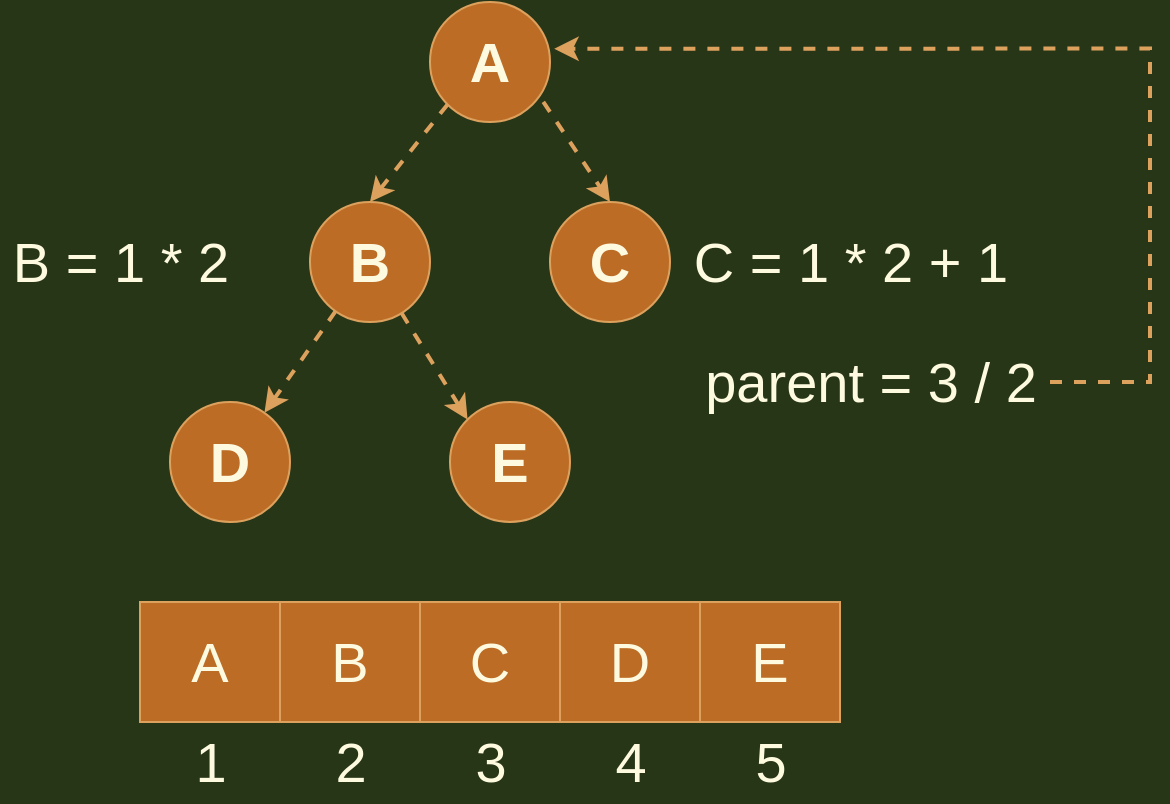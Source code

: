 <mxfile version="18.0.4" type="github">
  <diagram id="Zk43_WUP__yVlsJPUqU2" name="第 1 页">
    <mxGraphModel dx="891" dy="643" grid="1" gridSize="10" guides="1" tooltips="1" connect="1" arrows="1" fold="1" page="1" pageScale="1" pageWidth="827" pageHeight="1169" background="#283618" math="0" shadow="0">
      <root>
        <mxCell id="0" />
        <mxCell id="1" parent="0" />
        <mxCell id="1oYq_vX_w6ZnTFW1Dtia-6" style="orthogonalLoop=1;jettySize=auto;html=1;exitX=0;exitY=1;exitDx=0;exitDy=0;entryX=0.5;entryY=0;entryDx=0;entryDy=0;fontSize=28;strokeWidth=2;rounded=0;elbow=vertical;dashed=1;sketch=0;shadow=0;strokeColor=#DDA15E;fontColor=#FEFAE0;labelBackgroundColor=#283618;" edge="1" parent="1" source="1oYq_vX_w6ZnTFW1Dtia-1" target="1oYq_vX_w6ZnTFW1Dtia-2">
          <mxGeometry relative="1" as="geometry" />
        </mxCell>
        <mxCell id="1oYq_vX_w6ZnTFW1Dtia-7" style="edgeStyle=none;rounded=0;orthogonalLoop=1;jettySize=auto;html=1;entryX=0.5;entryY=0;entryDx=0;entryDy=0;fontSize=28;strokeWidth=2;elbow=vertical;dashed=1;sketch=0;shadow=0;strokeColor=#DDA15E;fontColor=#FEFAE0;labelBackgroundColor=#283618;" edge="1" parent="1" target="1oYq_vX_w6ZnTFW1Dtia-3">
          <mxGeometry relative="1" as="geometry">
            <mxPoint x="390" y="150" as="sourcePoint" />
          </mxGeometry>
        </mxCell>
        <mxCell id="1oYq_vX_w6ZnTFW1Dtia-1" value="&lt;span style=&quot;font-size: 28px;&quot;&gt;&lt;b&gt;A&lt;/b&gt;&lt;/span&gt;" style="ellipse;whiteSpace=wrap;html=1;aspect=fixed;sketch=0;shadow=0;fillColor=#BC6C25;strokeColor=#DDA15E;fontColor=#FEFAE0;" vertex="1" parent="1">
          <mxGeometry x="340" y="110" width="60" height="60" as="geometry" />
        </mxCell>
        <mxCell id="1oYq_vX_w6ZnTFW1Dtia-8" style="edgeStyle=none;rounded=0;orthogonalLoop=1;jettySize=auto;html=1;fontSize=28;strokeWidth=2;elbow=vertical;dashed=1;sketch=0;shadow=0;strokeColor=#DDA15E;fontColor=#FEFAE0;labelBackgroundColor=#283618;" edge="1" parent="1" source="1oYq_vX_w6ZnTFW1Dtia-2" target="1oYq_vX_w6ZnTFW1Dtia-4">
          <mxGeometry relative="1" as="geometry" />
        </mxCell>
        <mxCell id="1oYq_vX_w6ZnTFW1Dtia-9" style="edgeStyle=none;rounded=0;orthogonalLoop=1;jettySize=auto;html=1;entryX=0;entryY=0;entryDx=0;entryDy=0;fontSize=28;strokeWidth=2;elbow=vertical;dashed=1;sketch=0;shadow=0;strokeColor=#DDA15E;fontColor=#FEFAE0;labelBackgroundColor=#283618;" edge="1" parent="1" source="1oYq_vX_w6ZnTFW1Dtia-2" target="1oYq_vX_w6ZnTFW1Dtia-5">
          <mxGeometry relative="1" as="geometry" />
        </mxCell>
        <mxCell id="1oYq_vX_w6ZnTFW1Dtia-2" value="&lt;span style=&quot;font-size: 28px;&quot;&gt;&lt;b&gt;B&lt;/b&gt;&lt;/span&gt;" style="ellipse;whiteSpace=wrap;html=1;aspect=fixed;sketch=0;shadow=0;fillColor=#BC6C25;strokeColor=#DDA15E;fontColor=#FEFAE0;" vertex="1" parent="1">
          <mxGeometry x="280" y="210" width="60" height="60" as="geometry" />
        </mxCell>
        <mxCell id="1oYq_vX_w6ZnTFW1Dtia-3" value="&lt;span style=&quot;font-size: 28px;&quot;&gt;&lt;b&gt;C&lt;/b&gt;&lt;/span&gt;" style="ellipse;whiteSpace=wrap;html=1;aspect=fixed;sketch=0;shadow=0;fillColor=#BC6C25;strokeColor=#DDA15E;fontColor=#FEFAE0;" vertex="1" parent="1">
          <mxGeometry x="400" y="210" width="60" height="60" as="geometry" />
        </mxCell>
        <mxCell id="1oYq_vX_w6ZnTFW1Dtia-4" value="&lt;span style=&quot;font-size: 28px;&quot;&gt;&lt;b&gt;D&lt;/b&gt;&lt;/span&gt;" style="ellipse;whiteSpace=wrap;html=1;aspect=fixed;sketch=0;shadow=0;fillColor=#BC6C25;strokeColor=#DDA15E;fontColor=#FEFAE0;" vertex="1" parent="1">
          <mxGeometry x="210" y="310" width="60" height="60" as="geometry" />
        </mxCell>
        <mxCell id="1oYq_vX_w6ZnTFW1Dtia-5" value="&lt;span style=&quot;font-size: 28px;&quot;&gt;&lt;b&gt;E&lt;/b&gt;&lt;/span&gt;" style="ellipse;whiteSpace=wrap;html=1;aspect=fixed;sketch=0;shadow=0;fillColor=#BC6C25;strokeColor=#DDA15E;fontColor=#FEFAE0;" vertex="1" parent="1">
          <mxGeometry x="350" y="310" width="60" height="60" as="geometry" />
        </mxCell>
        <mxCell id="1oYq_vX_w6ZnTFW1Dtia-10" value="A" style="rounded=0;whiteSpace=wrap;html=1;fontSize=28;fillColor=#BC6C25;strokeColor=#DDA15E;fontColor=#FEFAE0;" vertex="1" parent="1">
          <mxGeometry x="195" y="410" width="70" height="60" as="geometry" />
        </mxCell>
        <mxCell id="1oYq_vX_w6ZnTFW1Dtia-11" value="B" style="rounded=0;whiteSpace=wrap;html=1;fontSize=28;fillColor=#BC6C25;strokeColor=#DDA15E;fontColor=#FEFAE0;" vertex="1" parent="1">
          <mxGeometry x="265" y="410" width="70" height="60" as="geometry" />
        </mxCell>
        <mxCell id="1oYq_vX_w6ZnTFW1Dtia-12" value="C" style="rounded=0;whiteSpace=wrap;html=1;fontSize=28;fillColor=#BC6C25;strokeColor=#DDA15E;fontColor=#FEFAE0;" vertex="1" parent="1">
          <mxGeometry x="335" y="410" width="70" height="60" as="geometry" />
        </mxCell>
        <mxCell id="1oYq_vX_w6ZnTFW1Dtia-13" value="D" style="rounded=0;whiteSpace=wrap;html=1;fontSize=28;fillColor=#BC6C25;strokeColor=#DDA15E;fontColor=#FEFAE0;" vertex="1" parent="1">
          <mxGeometry x="405" y="410" width="70" height="60" as="geometry" />
        </mxCell>
        <mxCell id="1oYq_vX_w6ZnTFW1Dtia-14" value="E" style="rounded=0;whiteSpace=wrap;html=1;fontSize=28;fillColor=#BC6C25;strokeColor=#DDA15E;fontColor=#FEFAE0;" vertex="1" parent="1">
          <mxGeometry x="475" y="410" width="70" height="60" as="geometry" />
        </mxCell>
        <mxCell id="1oYq_vX_w6ZnTFW1Dtia-15" value="1" style="text;html=1;align=center;verticalAlign=middle;resizable=0;points=[];autosize=1;strokeColor=none;fillColor=none;fontSize=28;fontColor=#FEFAE0;" vertex="1" parent="1">
          <mxGeometry x="215" y="470" width="30" height="40" as="geometry" />
        </mxCell>
        <mxCell id="1oYq_vX_w6ZnTFW1Dtia-16" value="2" style="text;html=1;align=center;verticalAlign=middle;resizable=0;points=[];autosize=1;strokeColor=none;fillColor=none;fontSize=28;fontColor=#FEFAE0;" vertex="1" parent="1">
          <mxGeometry x="285" y="470" width="30" height="40" as="geometry" />
        </mxCell>
        <mxCell id="1oYq_vX_w6ZnTFW1Dtia-17" value="3" style="text;html=1;align=center;verticalAlign=middle;resizable=0;points=[];autosize=1;strokeColor=none;fillColor=none;fontSize=28;fontColor=#FEFAE0;" vertex="1" parent="1">
          <mxGeometry x="355" y="470" width="30" height="40" as="geometry" />
        </mxCell>
        <mxCell id="1oYq_vX_w6ZnTFW1Dtia-18" value="4" style="text;html=1;align=center;verticalAlign=middle;resizable=0;points=[];autosize=1;strokeColor=none;fillColor=none;fontSize=28;fontColor=#FEFAE0;" vertex="1" parent="1">
          <mxGeometry x="425" y="470" width="30" height="40" as="geometry" />
        </mxCell>
        <mxCell id="1oYq_vX_w6ZnTFW1Dtia-19" value="5" style="text;html=1;align=center;verticalAlign=middle;resizable=0;points=[];autosize=1;strokeColor=none;fillColor=none;fontSize=28;fontColor=#FEFAE0;" vertex="1" parent="1">
          <mxGeometry x="495" y="470" width="30" height="40" as="geometry" />
        </mxCell>
        <mxCell id="1oYq_vX_w6ZnTFW1Dtia-20" value="B = 1 * 2" style="text;html=1;align=center;verticalAlign=middle;resizable=0;points=[];autosize=1;strokeColor=none;fillColor=none;fontSize=28;sketch=0;shadow=0;fontColor=#FEFAE0;" vertex="1" parent="1">
          <mxGeometry x="125" y="220" width="120" height="40" as="geometry" />
        </mxCell>
        <mxCell id="1oYq_vX_w6ZnTFW1Dtia-21" value="C = 1 * 2 + 1" style="text;html=1;align=center;verticalAlign=middle;resizable=0;points=[];autosize=1;strokeColor=none;fillColor=none;fontSize=28;sketch=0;shadow=0;fontColor=#FEFAE0;" vertex="1" parent="1">
          <mxGeometry x="465" y="220" width="170" height="40" as="geometry" />
        </mxCell>
        <mxCell id="1oYq_vX_w6ZnTFW1Dtia-26" style="rounded=0;orthogonalLoop=1;jettySize=auto;html=1;entryX=1.035;entryY=0.389;entryDx=0;entryDy=0;entryPerimeter=0;dashed=1;fontSize=28;strokeWidth=2;elbow=vertical;edgeStyle=orthogonalEdgeStyle;sketch=0;shadow=0;strokeColor=#DDA15E;fontColor=#FEFAE0;labelBackgroundColor=#283618;" edge="1" parent="1" source="1oYq_vX_w6ZnTFW1Dtia-25" target="1oYq_vX_w6ZnTFW1Dtia-1">
          <mxGeometry relative="1" as="geometry">
            <Array as="points">
              <mxPoint x="700" y="300" />
              <mxPoint x="700" y="133" />
            </Array>
          </mxGeometry>
        </mxCell>
        <mxCell id="1oYq_vX_w6ZnTFW1Dtia-25" value="parent = 3 / 2" style="text;html=1;align=center;verticalAlign=middle;resizable=0;points=[];autosize=1;strokeColor=none;fillColor=none;fontSize=28;sketch=0;shadow=0;fontColor=#FEFAE0;" vertex="1" parent="1">
          <mxGeometry x="470" y="280" width="180" height="40" as="geometry" />
        </mxCell>
      </root>
    </mxGraphModel>
  </diagram>
</mxfile>
